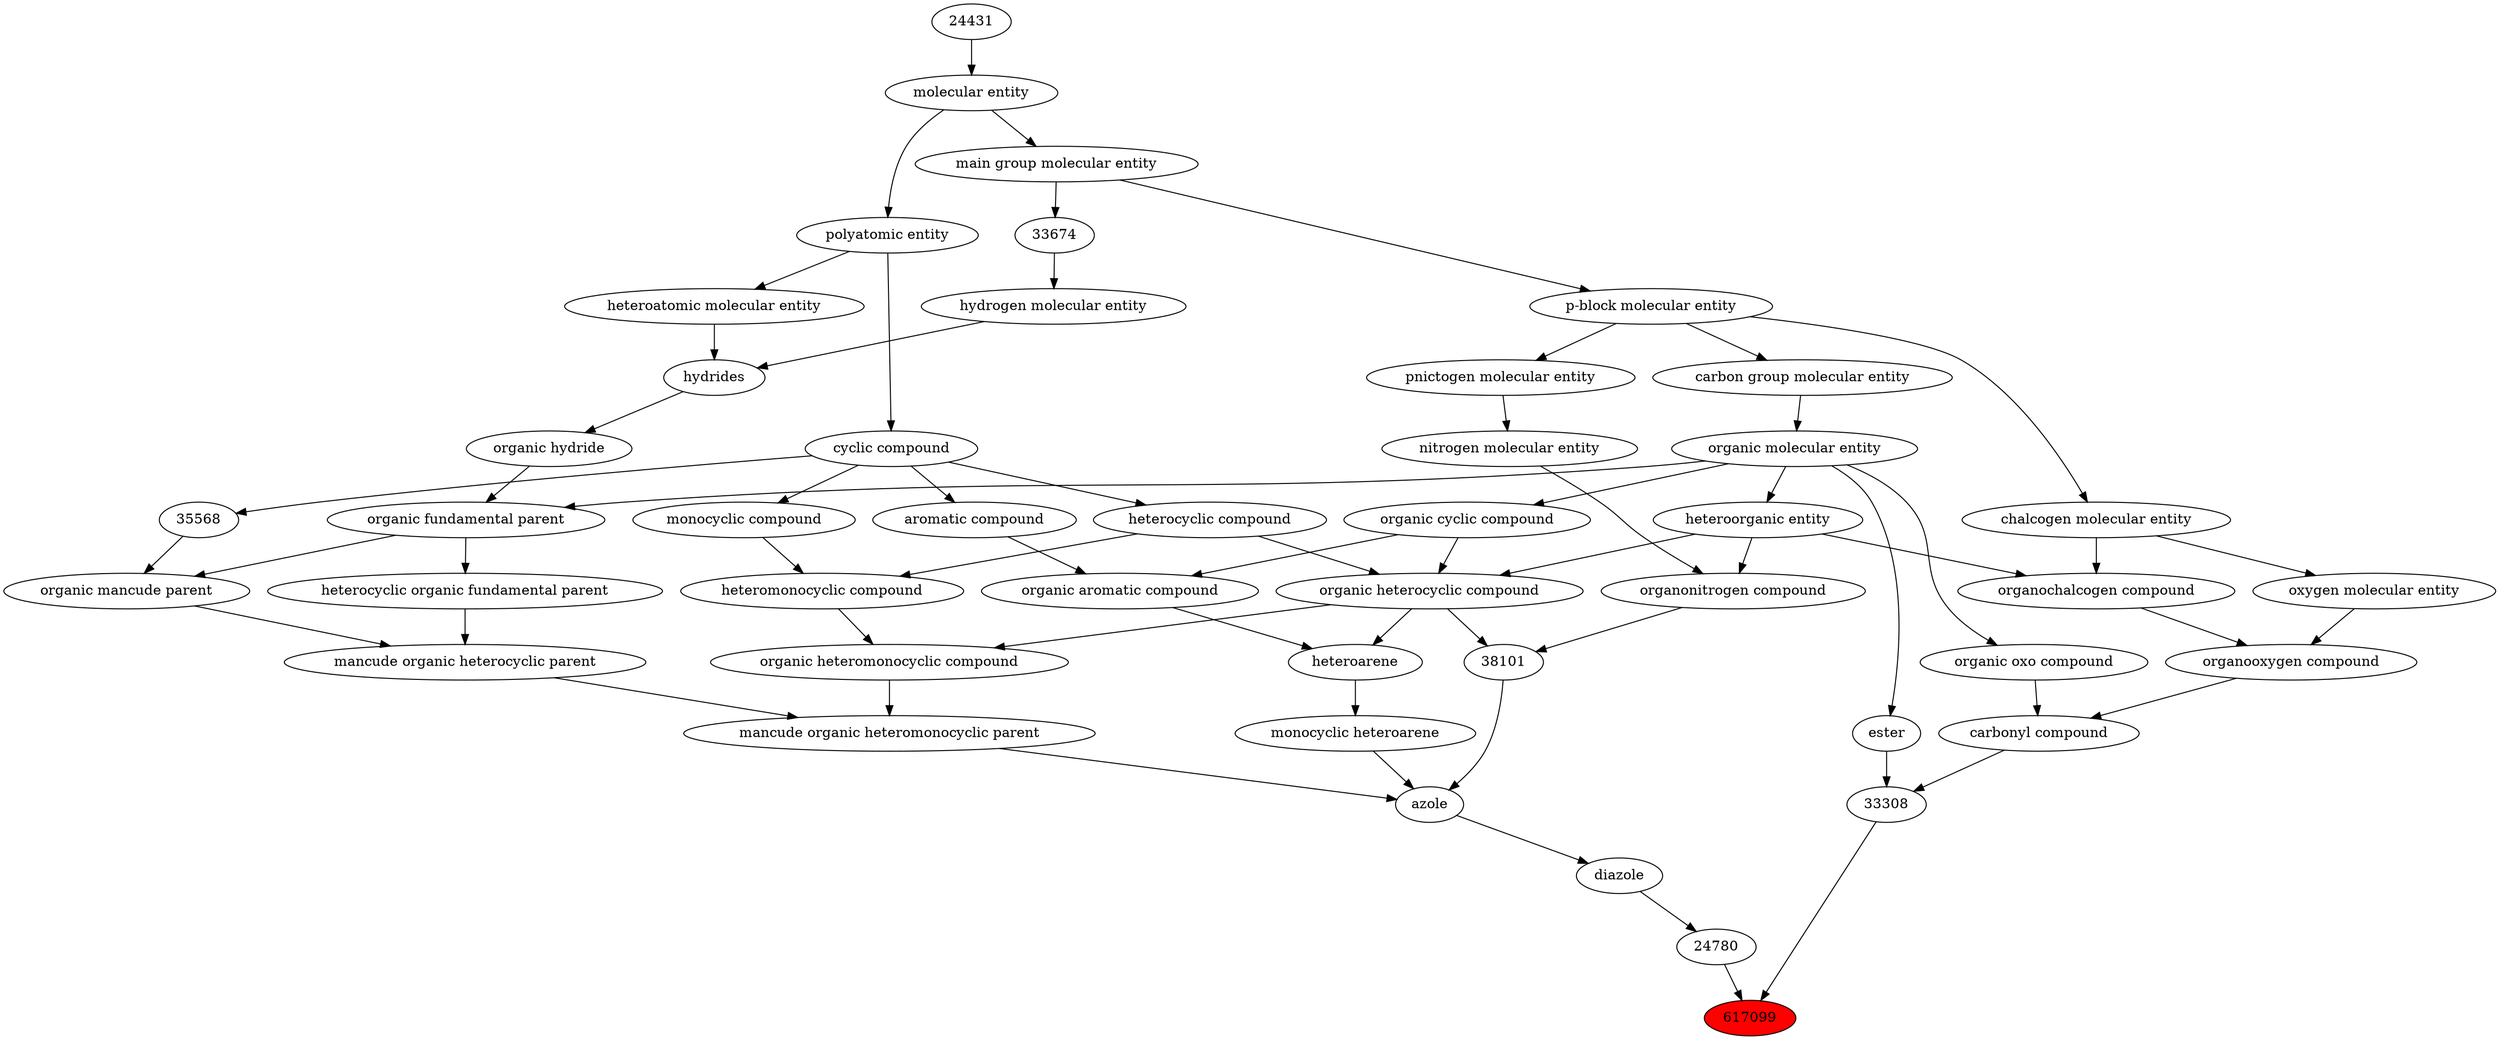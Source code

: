 digraph tree{ 
617099 [label="617099" fillcolor=red style=filled]
33308 -> 617099
24780 -> 617099
33308 [label="33308"]
36586 -> 33308
35701 -> 33308
24780 [label="24780"]
23677 -> 24780
36586 [label="carbonyl compound"]
36587 -> 36586
36963 -> 36586
35701 [label="ester"]
50860 -> 35701
23677 [label="diazole"]
68452 -> 23677
36587 [label="organic oxo compound"]
50860 -> 36587
36963 [label="organooxygen compound"]
36962 -> 36963
25806 -> 36963
50860 [label="organic molecular entity"]
33582 -> 50860
68452 [label="azole"]
35555 -> 68452
38179 -> 68452
38101 -> 68452
36962 [label="organochalcogen compound"]
33285 -> 36962
33304 -> 36962
25806 [label="oxygen molecular entity"]
33304 -> 25806
33582 [label="carbon group molecular entity"]
33675 -> 33582
35555 [label="mancude organic heteromonocyclic parent"]
25693 -> 35555
35571 -> 35555
38179 [label="monocyclic heteroarene"]
33833 -> 38179
38101 [label="38101"]
24532 -> 38101
35352 -> 38101
33285 [label="heteroorganic entity"]
50860 -> 33285
33304 [label="chalcogen molecular entity"]
33675 -> 33304
33675 [label="p-block molecular entity"]
33579 -> 33675
25693 [label="organic heteromonocyclic compound"]
33670 -> 25693
24532 -> 25693
35571 [label="mancude organic heterocyclic parent"]
35573 -> 35571
35552 -> 35571
33833 [label="heteroarene"]
33659 -> 33833
24532 -> 33833
24532 [label="organic heterocyclic compound"]
33285 -> 24532
33832 -> 24532
5686 -> 24532
35352 [label="organonitrogen compound"]
51143 -> 35352
33285 -> 35352
33579 [label="main group molecular entity"]
23367 -> 33579
33670 [label="heteromonocyclic compound"]
5686 -> 33670
33661 -> 33670
35573 [label="organic mancude parent"]
35568 -> 35573
33245 -> 35573
35552 [label="heterocyclic organic fundamental parent"]
33245 -> 35552
33659 [label="organic aromatic compound"]
33832 -> 33659
33655 -> 33659
33832 [label="organic cyclic compound"]
50860 -> 33832
5686 [label="heterocyclic compound"]
33595 -> 5686
51143 [label="nitrogen molecular entity"]
33302 -> 51143
23367 [label="molecular entity"]
24431 -> 23367
33661 [label="monocyclic compound"]
33595 -> 33661
35568 [label="35568"]
33595 -> 35568
33245 [label="organic fundamental parent"]
50860 -> 33245
37175 -> 33245
33655 [label="aromatic compound"]
33595 -> 33655
33595 [label="cyclic compound"]
36357 -> 33595
33302 [label="pnictogen molecular entity"]
33675 -> 33302
24431 [label="24431"]
37175 [label="organic hydride"]
33692 -> 37175
36357 [label="polyatomic entity"]
23367 -> 36357
33692 [label="hydrides"]
33608 -> 33692
37577 -> 33692
33608 [label="hydrogen molecular entity"]
33674 -> 33608
37577 [label="heteroatomic molecular entity"]
36357 -> 37577
33674 [label="33674"]
33579 -> 33674
}